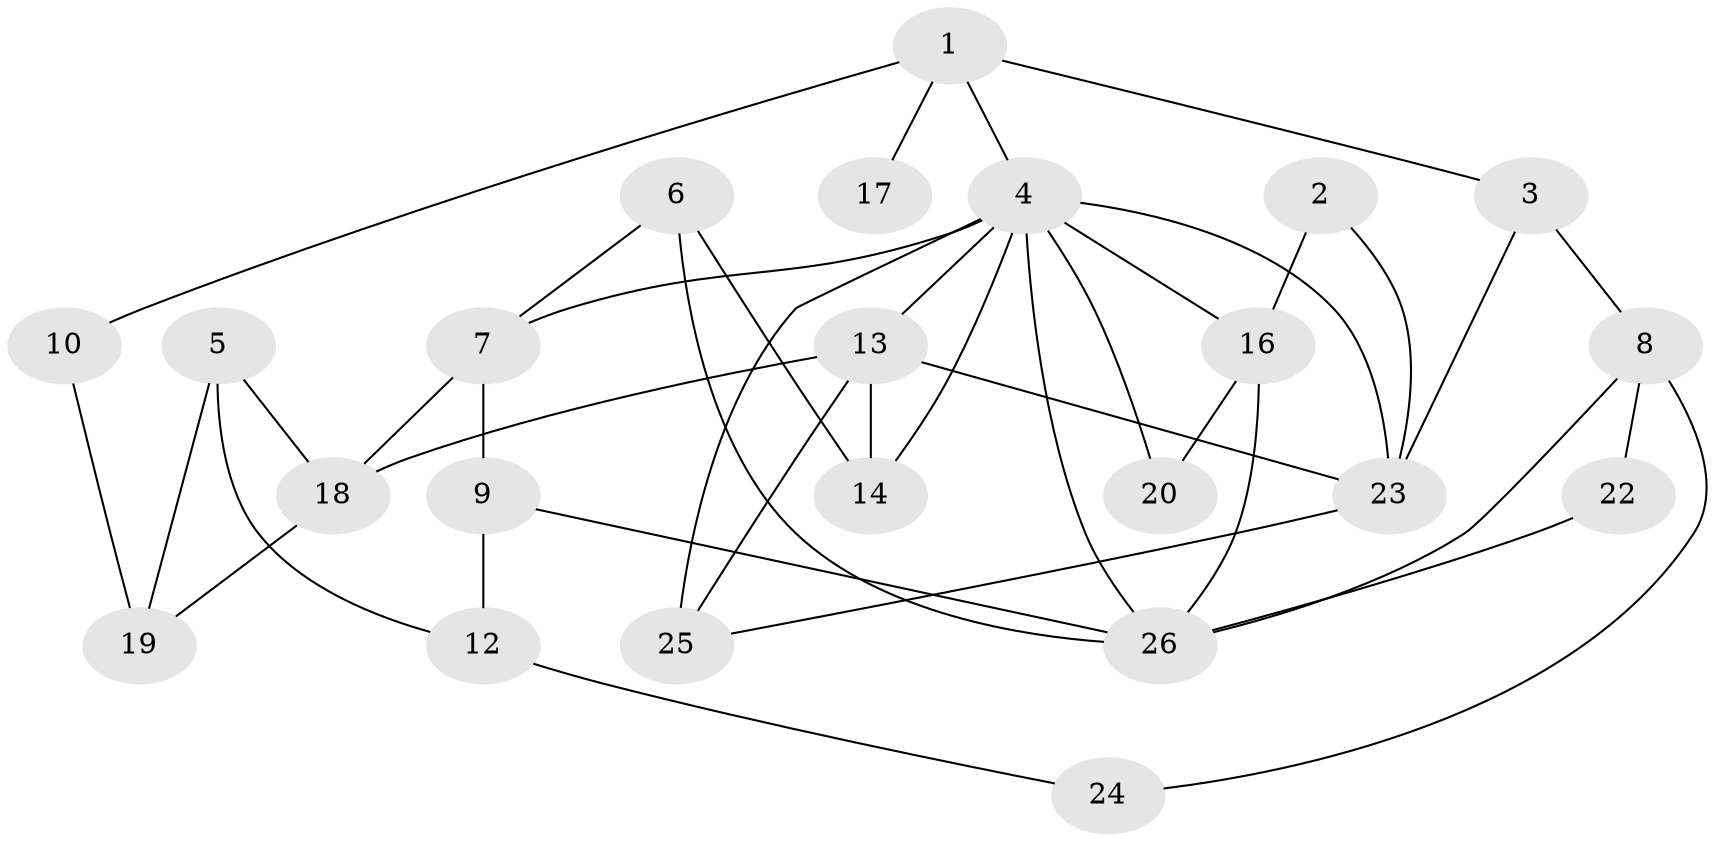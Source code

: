 // original degree distribution, {2: 0.25, 1: 0.17307692307692307, 4: 0.21153846153846154, 3: 0.21153846153846154, 7: 0.019230769230769232, 0: 0.057692307692307696, 6: 0.019230769230769232, 5: 0.057692307692307696}
// Generated by graph-tools (version 1.1) at 2025/35/03/04/25 23:35:51]
// undirected, 23 vertices, 40 edges
graph export_dot {
  node [color=gray90,style=filled];
  1;
  2;
  3;
  4;
  5;
  6;
  7;
  8;
  9;
  10;
  12;
  13;
  14;
  16;
  17;
  18;
  19;
  20;
  22;
  23;
  24;
  25;
  26;
  1 -- 3 [weight=1.0];
  1 -- 4 [weight=1.0];
  1 -- 10 [weight=1.0];
  1 -- 17 [weight=1.0];
  2 -- 16 [weight=1.0];
  2 -- 23 [weight=1.0];
  3 -- 8 [weight=1.0];
  3 -- 23 [weight=1.0];
  4 -- 7 [weight=1.0];
  4 -- 13 [weight=1.0];
  4 -- 14 [weight=1.0];
  4 -- 16 [weight=1.0];
  4 -- 20 [weight=1.0];
  4 -- 23 [weight=1.0];
  4 -- 25 [weight=1.0];
  4 -- 26 [weight=1.0];
  5 -- 12 [weight=1.0];
  5 -- 18 [weight=1.0];
  5 -- 19 [weight=1.0];
  6 -- 7 [weight=1.0];
  6 -- 14 [weight=1.0];
  6 -- 26 [weight=1.0];
  7 -- 9 [weight=1.0];
  7 -- 18 [weight=1.0];
  8 -- 22 [weight=1.0];
  8 -- 24 [weight=1.0];
  8 -- 26 [weight=1.0];
  9 -- 12 [weight=1.0];
  9 -- 26 [weight=1.0];
  10 -- 19 [weight=1.0];
  12 -- 24 [weight=1.0];
  13 -- 14 [weight=2.0];
  13 -- 18 [weight=2.0];
  13 -- 23 [weight=1.0];
  13 -- 25 [weight=2.0];
  16 -- 20 [weight=1.0];
  16 -- 26 [weight=1.0];
  18 -- 19 [weight=1.0];
  22 -- 26 [weight=1.0];
  23 -- 25 [weight=1.0];
}
